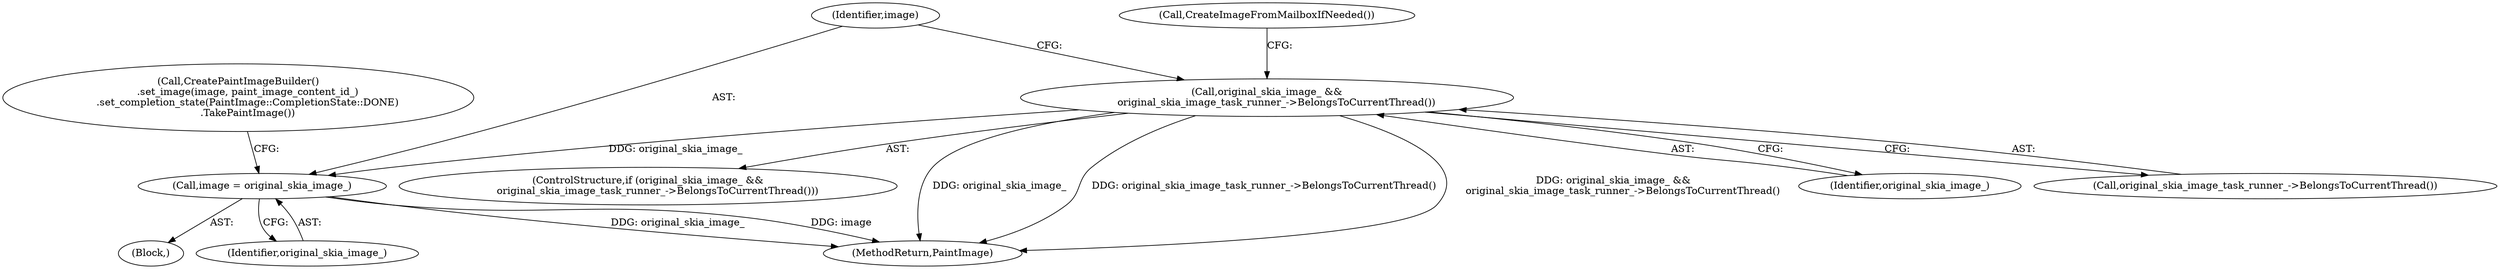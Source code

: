 digraph "0_Chrome_78d89fe556cb5dabbc47b4967cdf55e607e29580_8@API" {
"1000111" [label="(Call,original_skia_image_ &&\n      original_skia_image_task_runner_->BelongsToCurrentThread())"];
"1000115" [label="(Call,image = original_skia_image_)"];
"1000125" [label="(Call,CreatePaintImageBuilder()\n      .set_image(image, paint_image_content_id_)\n      .set_completion_state(PaintImage::CompletionState::DONE)\n      .TakePaintImage())"];
"1000115" [label="(Call,image = original_skia_image_)"];
"1000116" [label="(Identifier,image)"];
"1000112" [label="(Identifier,original_skia_image_)"];
"1000110" [label="(ControlStructure,if (original_skia_image_ &&\n      original_skia_image_task_runner_->BelongsToCurrentThread()))"];
"1000126" [label="(MethodReturn,PaintImage)"];
"1000114" [label="(Block,)"];
"1000111" [label="(Call,original_skia_image_ &&\n      original_skia_image_task_runner_->BelongsToCurrentThread())"];
"1000113" [label="(Call,original_skia_image_task_runner_->BelongsToCurrentThread())"];
"1000117" [label="(Identifier,original_skia_image_)"];
"1000120" [label="(Call,CreateImageFromMailboxIfNeeded())"];
"1000111" -> "1000110"  [label="AST: "];
"1000111" -> "1000112"  [label="CFG: "];
"1000111" -> "1000113"  [label="CFG: "];
"1000112" -> "1000111"  [label="AST: "];
"1000113" -> "1000111"  [label="AST: "];
"1000116" -> "1000111"  [label="CFG: "];
"1000120" -> "1000111"  [label="CFG: "];
"1000111" -> "1000126"  [label="DDG: original_skia_image_"];
"1000111" -> "1000126"  [label="DDG: original_skia_image_task_runner_->BelongsToCurrentThread()"];
"1000111" -> "1000126"  [label="DDG: original_skia_image_ &&\n      original_skia_image_task_runner_->BelongsToCurrentThread()"];
"1000111" -> "1000115"  [label="DDG: original_skia_image_"];
"1000115" -> "1000114"  [label="AST: "];
"1000115" -> "1000117"  [label="CFG: "];
"1000116" -> "1000115"  [label="AST: "];
"1000117" -> "1000115"  [label="AST: "];
"1000125" -> "1000115"  [label="CFG: "];
"1000115" -> "1000126"  [label="DDG: original_skia_image_"];
"1000115" -> "1000126"  [label="DDG: image"];
}
